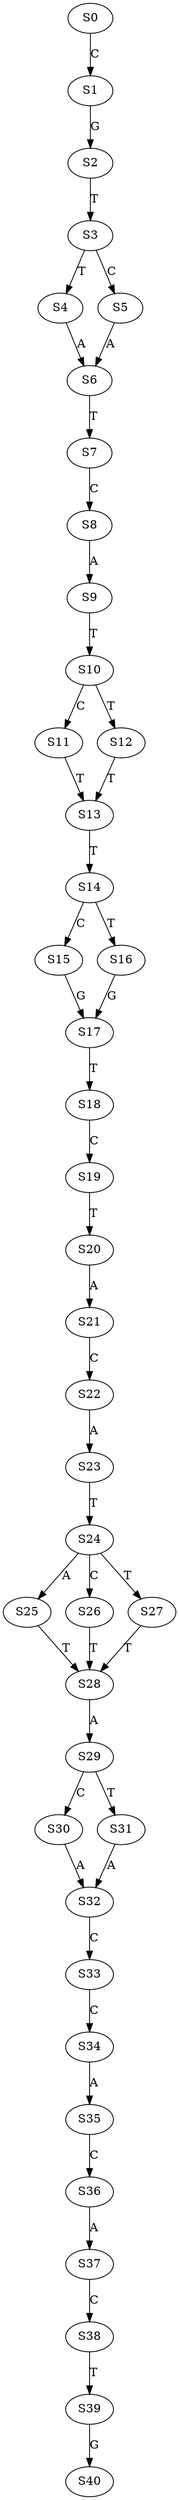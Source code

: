 strict digraph  {
	S0 -> S1 [ label = C ];
	S1 -> S2 [ label = G ];
	S2 -> S3 [ label = T ];
	S3 -> S4 [ label = T ];
	S3 -> S5 [ label = C ];
	S4 -> S6 [ label = A ];
	S5 -> S6 [ label = A ];
	S6 -> S7 [ label = T ];
	S7 -> S8 [ label = C ];
	S8 -> S9 [ label = A ];
	S9 -> S10 [ label = T ];
	S10 -> S11 [ label = C ];
	S10 -> S12 [ label = T ];
	S11 -> S13 [ label = T ];
	S12 -> S13 [ label = T ];
	S13 -> S14 [ label = T ];
	S14 -> S15 [ label = C ];
	S14 -> S16 [ label = T ];
	S15 -> S17 [ label = G ];
	S16 -> S17 [ label = G ];
	S17 -> S18 [ label = T ];
	S18 -> S19 [ label = C ];
	S19 -> S20 [ label = T ];
	S20 -> S21 [ label = A ];
	S21 -> S22 [ label = C ];
	S22 -> S23 [ label = A ];
	S23 -> S24 [ label = T ];
	S24 -> S25 [ label = A ];
	S24 -> S26 [ label = C ];
	S24 -> S27 [ label = T ];
	S25 -> S28 [ label = T ];
	S26 -> S28 [ label = T ];
	S27 -> S28 [ label = T ];
	S28 -> S29 [ label = A ];
	S29 -> S30 [ label = C ];
	S29 -> S31 [ label = T ];
	S30 -> S32 [ label = A ];
	S31 -> S32 [ label = A ];
	S32 -> S33 [ label = C ];
	S33 -> S34 [ label = C ];
	S34 -> S35 [ label = A ];
	S35 -> S36 [ label = C ];
	S36 -> S37 [ label = A ];
	S37 -> S38 [ label = C ];
	S38 -> S39 [ label = T ];
	S39 -> S40 [ label = G ];
}
